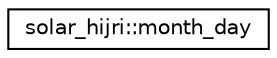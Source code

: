 digraph "Graphical Class Hierarchy"
{
 // LATEX_PDF_SIZE
  edge [fontname="Helvetica",fontsize="10",labelfontname="Helvetica",labelfontsize="10"];
  node [fontname="Helvetica",fontsize="10",shape=record];
  rankdir="LR";
  Node0 [label="solar_hijri::month_day",height=0.2,width=0.4,color="black", fillcolor="white", style="filled",URL="$classsolar__hijri_1_1month__day.html",tooltip=" "];
}
